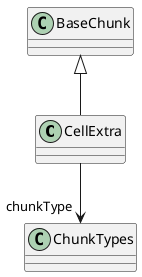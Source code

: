 @startuml
class CellExtra {
}
BaseChunk <|-- CellExtra
CellExtra --> "chunkType" ChunkTypes
@enduml
